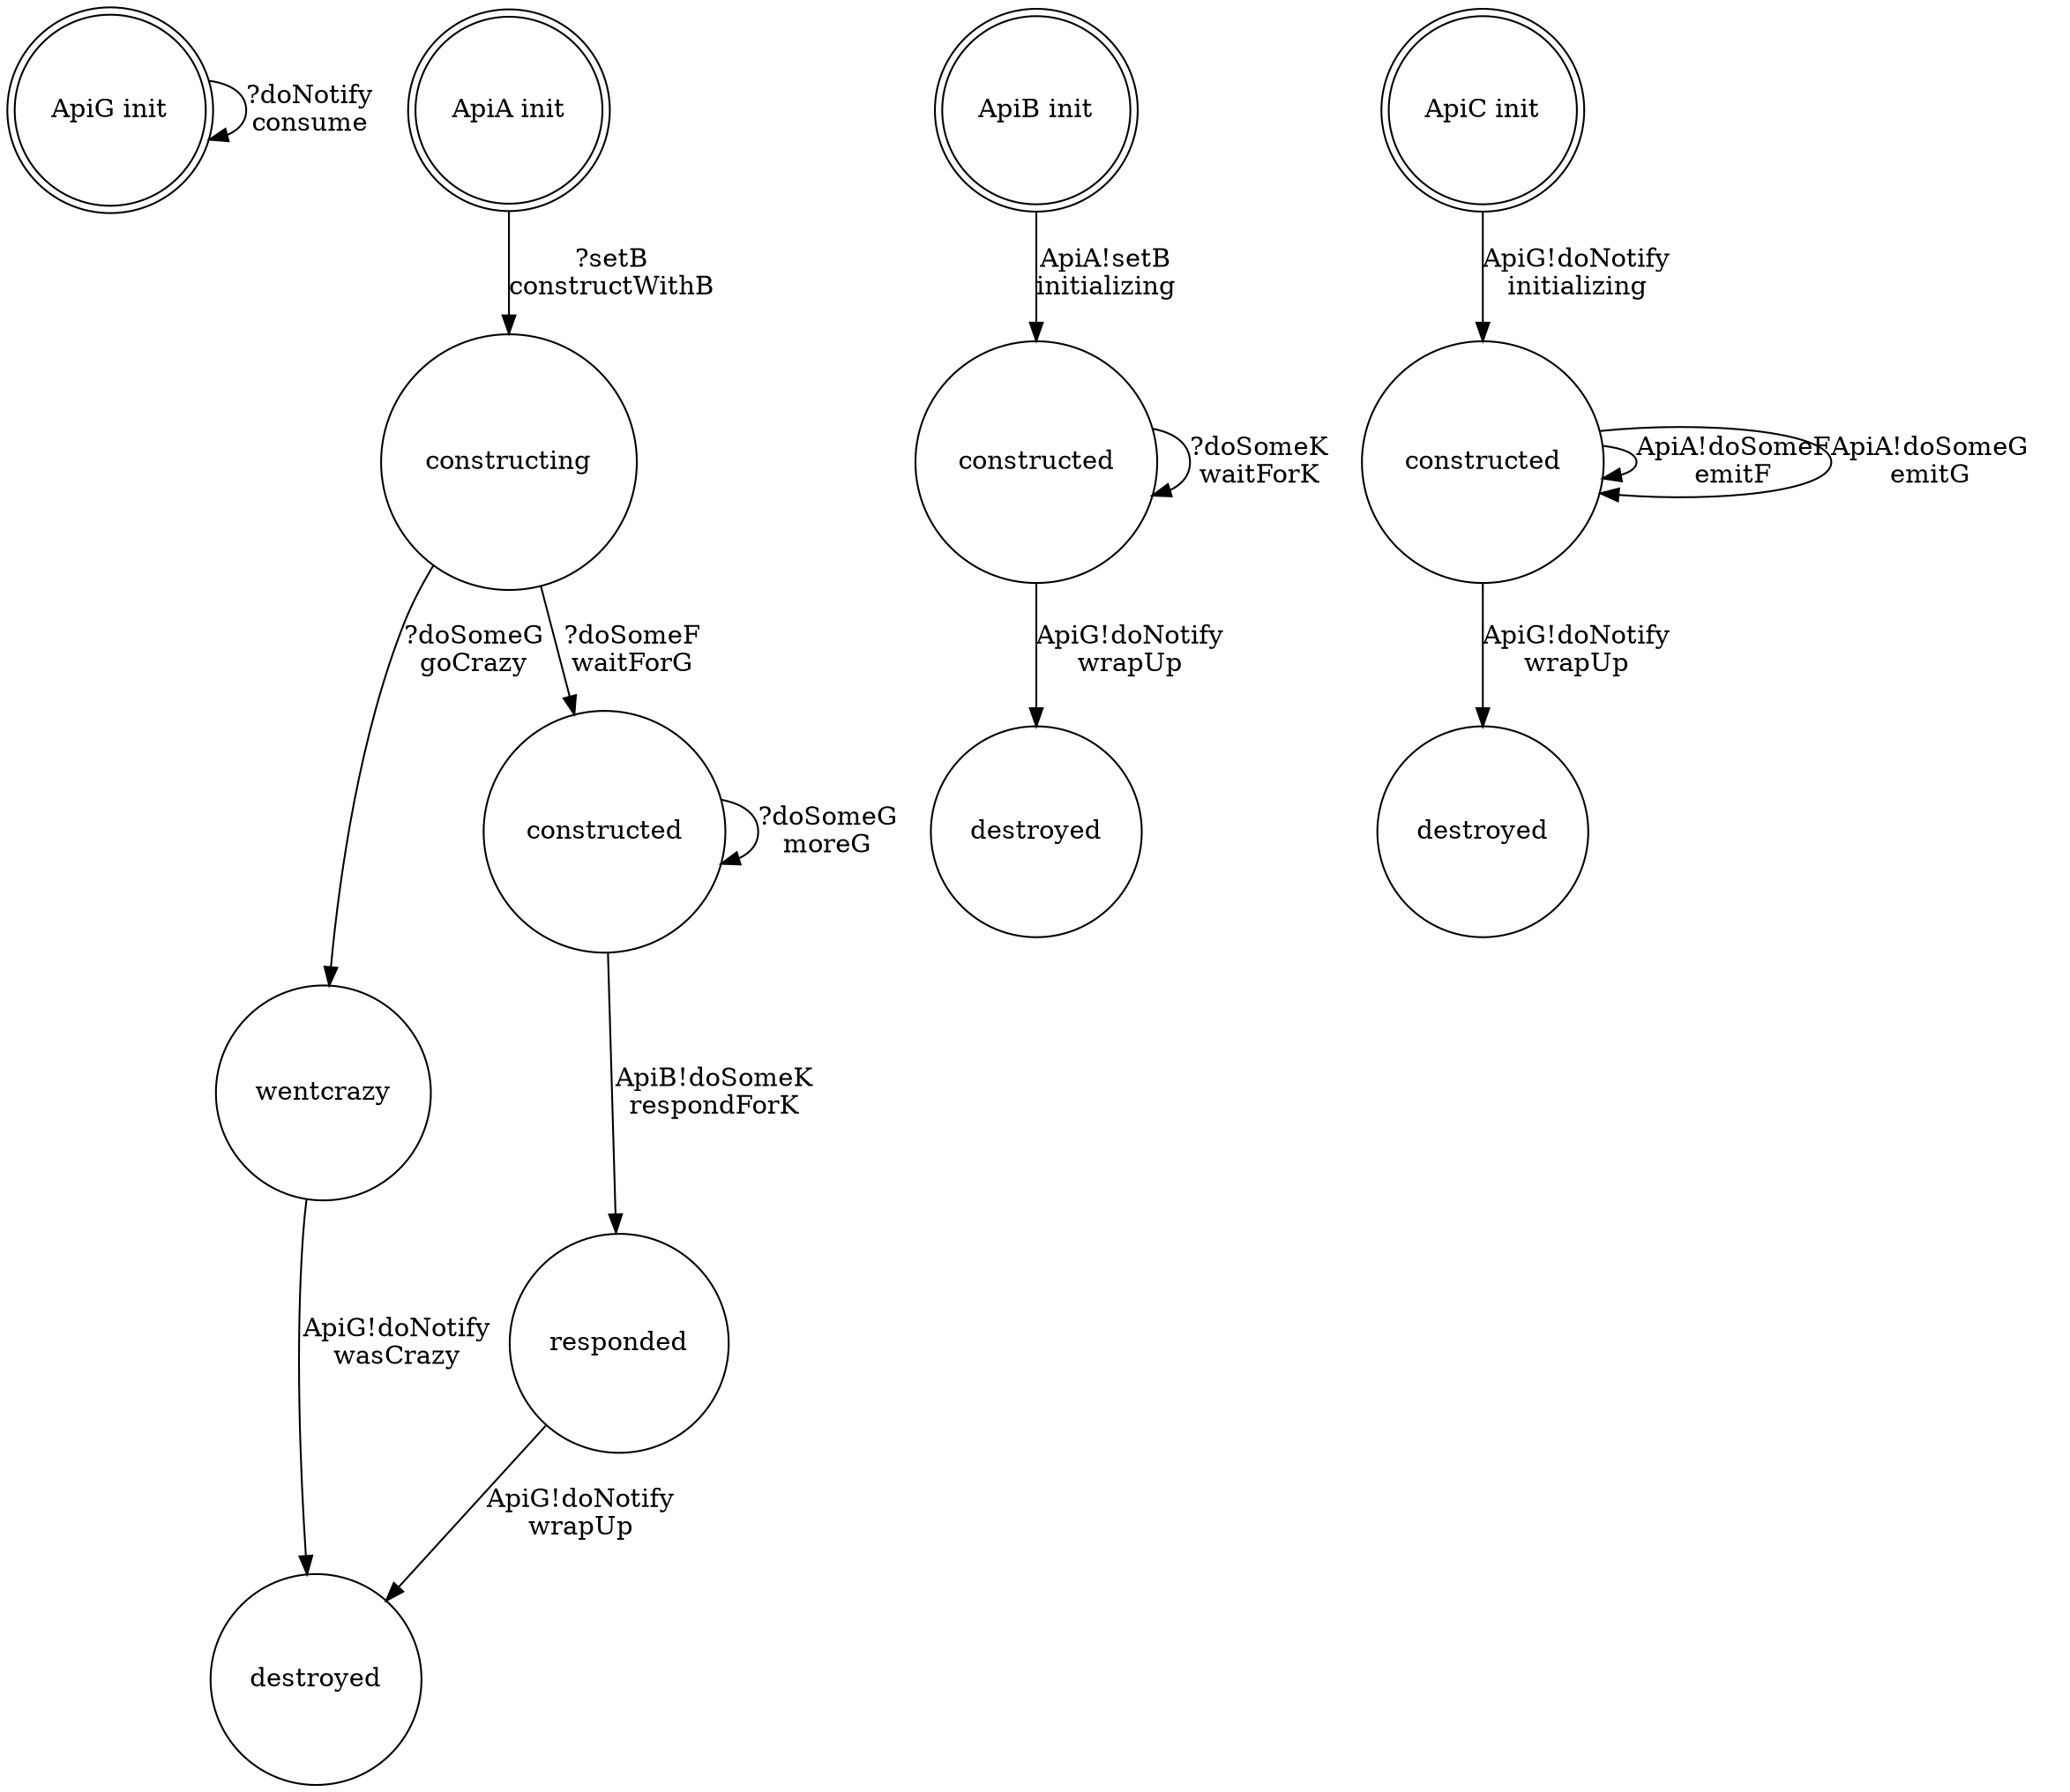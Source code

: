 digraph {
    ApiG_init [shape="doublecircle" label="ApiG init"]
    ApiA_constructing [shape="circle" label="constructing"]
    ApiA_destroyed [shape="circle" label="destroyed"]
    ApiA_init [shape="doublecircle" label="ApiA init"]
    ApiA_wentcrazy [shape="circle" label="wentcrazy"]
    ApiA_responded [shape="circle" label="responded"]
    ApiA_constructed [shape="circle" label="constructed"]
    ApiB_destroyed [shape="circle" label="destroyed"]
    ApiB_init [shape="doublecircle" label="ApiB init"]
    ApiB_constructed [shape="circle" label="constructed"]
    ApiC_destroyed [shape="circle" label="destroyed"]
    ApiC_init [shape="doublecircle" label="ApiC init"]
    ApiC_constructed [shape="circle" label="constructed"]
    ApiG_init -> ApiG_init [label="?doNotify\nconsume"]
    ApiA_init -> ApiA_constructing [label="?setB\nconstructWithB"]
    ApiA_constructing -> ApiA_constructed [label="?doSomeF\nwaitForG"]
    ApiA_constructing -> ApiA_wentcrazy [label="?doSomeG\ngoCrazy"]
    ApiA_wentcrazy -> ApiA_destroyed [label="ApiG!doNotify\nwasCrazy"]
    ApiA_constructed -> ApiA_constructed [label="?doSomeG\nmoreG"]
    ApiA_constructed -> ApiA_responded [label="ApiB!doSomeK\nrespondForK"]
    ApiA_responded -> ApiA_destroyed [label="ApiG!doNotify\nwrapUp"]
    ApiB_init -> ApiB_constructed [label="ApiA!setB\ninitializing"]
    ApiB_constructed -> ApiB_constructed [label="?doSomeK\nwaitForK"]
    ApiB_constructed -> ApiB_destroyed [label="ApiG!doNotify\nwrapUp"]
    ApiC_init -> ApiC_constructed [label="ApiG!doNotify\ninitializing"]
    ApiC_constructed -> ApiC_constructed [label="ApiA!doSomeF\nemitF"]
    ApiC_constructed -> ApiC_constructed [label="ApiA!doSomeG\nemitG"]
    ApiC_constructed -> ApiC_destroyed [label="ApiG!doNotify\nwrapUp"]
}
